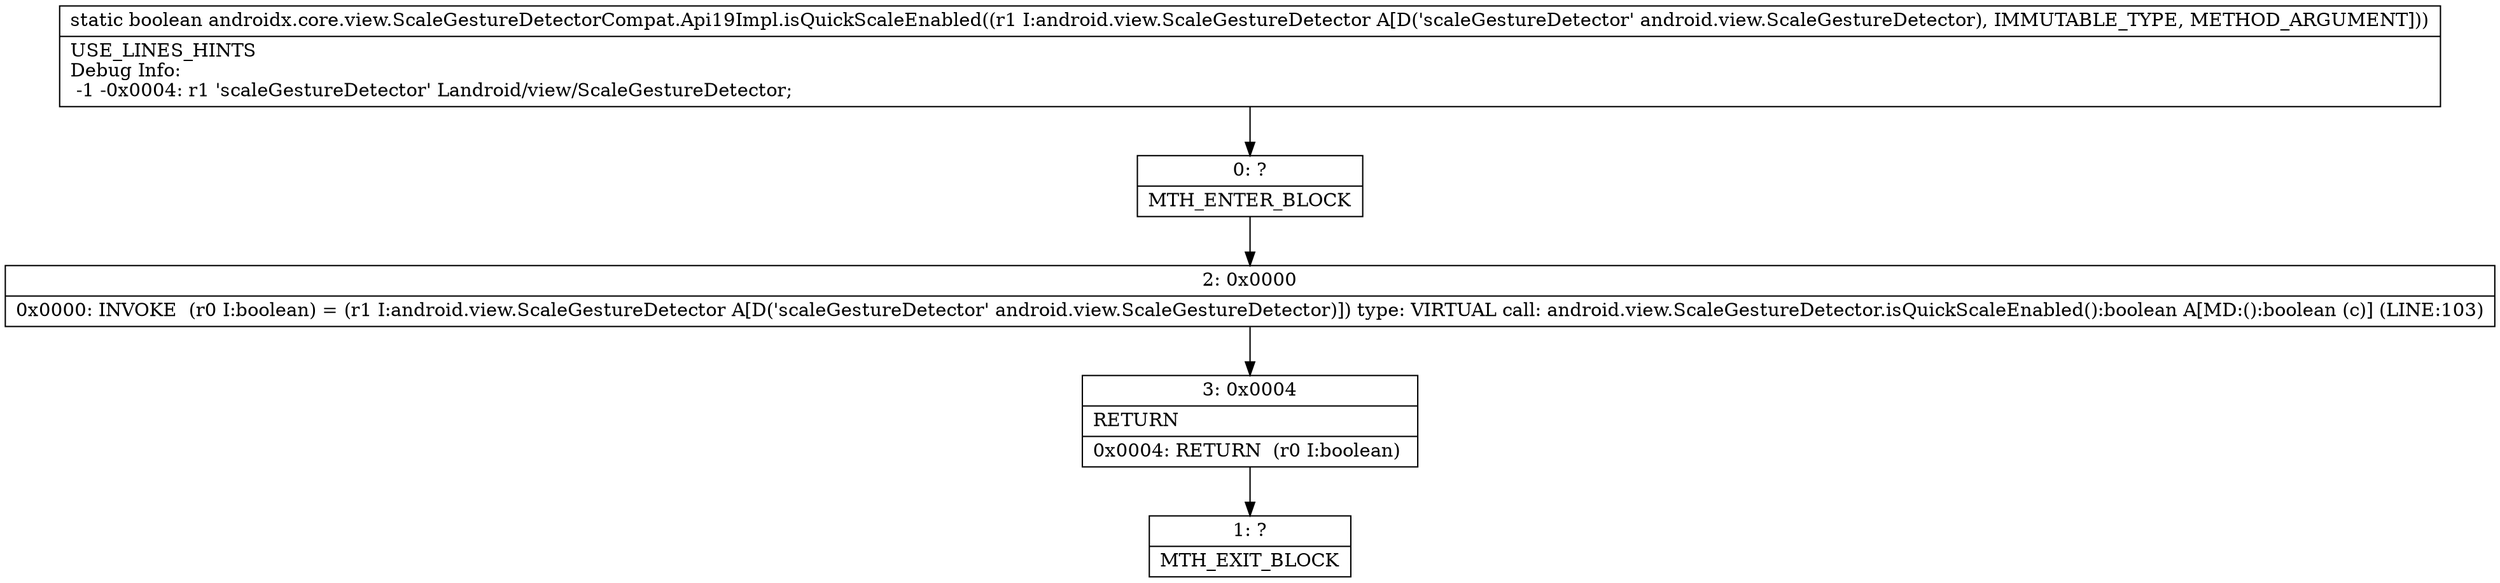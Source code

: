 digraph "CFG forandroidx.core.view.ScaleGestureDetectorCompat.Api19Impl.isQuickScaleEnabled(Landroid\/view\/ScaleGestureDetector;)Z" {
Node_0 [shape=record,label="{0\:\ ?|MTH_ENTER_BLOCK\l}"];
Node_2 [shape=record,label="{2\:\ 0x0000|0x0000: INVOKE  (r0 I:boolean) = (r1 I:android.view.ScaleGestureDetector A[D('scaleGestureDetector' android.view.ScaleGestureDetector)]) type: VIRTUAL call: android.view.ScaleGestureDetector.isQuickScaleEnabled():boolean A[MD:():boolean (c)] (LINE:103)\l}"];
Node_3 [shape=record,label="{3\:\ 0x0004|RETURN\l|0x0004: RETURN  (r0 I:boolean) \l}"];
Node_1 [shape=record,label="{1\:\ ?|MTH_EXIT_BLOCK\l}"];
MethodNode[shape=record,label="{static boolean androidx.core.view.ScaleGestureDetectorCompat.Api19Impl.isQuickScaleEnabled((r1 I:android.view.ScaleGestureDetector A[D('scaleGestureDetector' android.view.ScaleGestureDetector), IMMUTABLE_TYPE, METHOD_ARGUMENT]))  | USE_LINES_HINTS\lDebug Info:\l  \-1 \-0x0004: r1 'scaleGestureDetector' Landroid\/view\/ScaleGestureDetector;\l}"];
MethodNode -> Node_0;Node_0 -> Node_2;
Node_2 -> Node_3;
Node_3 -> Node_1;
}

